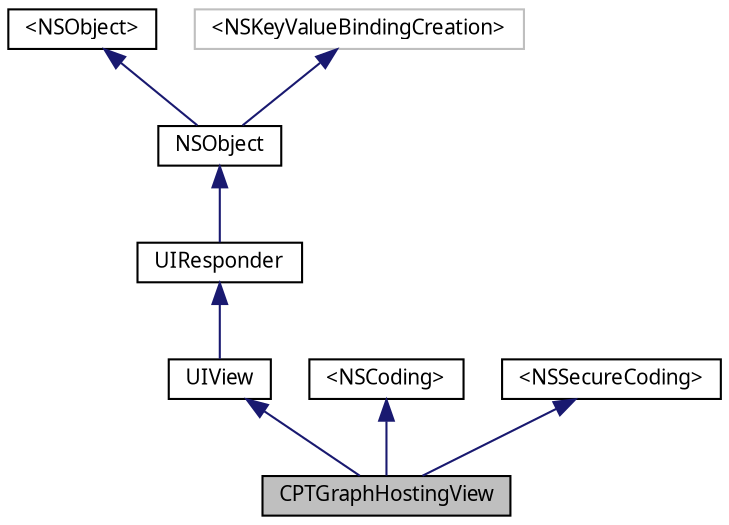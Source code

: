 digraph "CPTGraphHostingView"
{
 // LATEX_PDF_SIZE
  bgcolor="transparent";
  edge [fontname="Lucinda Grande",fontsize="10",labelfontname="Lucinda Grande",labelfontsize="10"];
  node [fontname="Lucinda Grande",fontsize="10",shape=record];
  Node1 [label="CPTGraphHostingView",height=0.2,width=0.4,color="black", fillcolor="grey75", style="filled", fontcolor="black",tooltip="A container view for displaying a CPTGraph."];
  Node2 -> Node1 [dir="back",color="midnightblue",fontsize="10",style="solid",fontname="Lucinda Grande"];
  Node2 [label="UIView",height=0.2,width=0.4,color="black",URL="/Users/eskroch/Projects/Core Plot/documentation/doxygen/doxygen-cocoa-touch-tags.xml$https://developer.apple.com/library/ios/.html#documentation/UIKit/Reference/UIView_Class/UIView/UIView",tooltip=" "];
  Node3 -> Node2 [dir="back",color="midnightblue",fontsize="10",style="solid",fontname="Lucinda Grande"];
  Node3 [label="UIResponder",height=0.2,width=0.4,color="black",URL="/Users/eskroch/Projects/Core Plot/documentation/doxygen/doxygen-cocoa-touch-tags.xml$https://developer.apple.com/library/ios/#documentation/UIKit/Reference/UIResponder_Class/Reference/Reference.html.html#//apple_ref/occ/cl/UIResponder",tooltip=" "];
  Node4 -> Node3 [dir="back",color="midnightblue",fontsize="10",style="solid",fontname="Lucinda Grande"];
  Node4 [label="NSObject",height=0.2,width=0.4,color="black",URL="/Users/eskroch/Projects/Core Plot/documentation/doxygen/doxygen-cocoa-touch-tags.xml$https://developer.apple.com/library/ios/.html#documentation/Cocoa/Reference/Foundation/Classes/NSObject_Class/Reference/Reference",tooltip=" "];
  Node5 -> Node4 [dir="back",color="midnightblue",fontsize="10",style="solid",fontname="Lucinda Grande"];
  Node5 [label="\<NSObject\>",height=0.2,width=0.4,color="black",URL="/Users/eskroch/Projects/Core Plot/documentation/doxygen/doxygen-cocoa-touch-tags.xml$https://developer.apple.com/library/ios/.html#documentation/Cocoa/Reference/Foundation/Protocols/NSObject_Protocol/Reference/NSObject",tooltip=" "];
  Node6 -> Node4 [dir="back",color="midnightblue",fontsize="10",style="solid",fontname="Lucinda Grande"];
  Node6 [label="\<NSKeyValueBindingCreation\>",height=0.2,width=0.4,color="grey75",tooltip=" "];
  Node7 -> Node1 [dir="back",color="midnightblue",fontsize="10",style="solid",fontname="Lucinda Grande"];
  Node7 [label="\<NSCoding\>",height=0.2,width=0.4,color="black",URL="/Users/eskroch/Projects/Core Plot/documentation/doxygen/doxygen-cocoa-touch-tags.xml$https://developer.apple.com/library/ios/.html#documentation/Cocoa/Reference/Foundation/Protocols/NSCoding_Protocol/Reference/Reference",tooltip=" "];
  Node8 -> Node1 [dir="back",color="midnightblue",fontsize="10",style="solid",fontname="Lucinda Grande"];
  Node8 [label="\<NSSecureCoding\>",height=0.2,width=0.4,color="black",URL="/Users/eskroch/Projects/Core Plot/documentation/doxygen/doxygen-cocoa-touch-tags.xml$https://developer.apple.com/library/ios/documentation/Foundation/Reference/NSSecureCoding_Protocol_Ref/.html",tooltip=" "];
}
